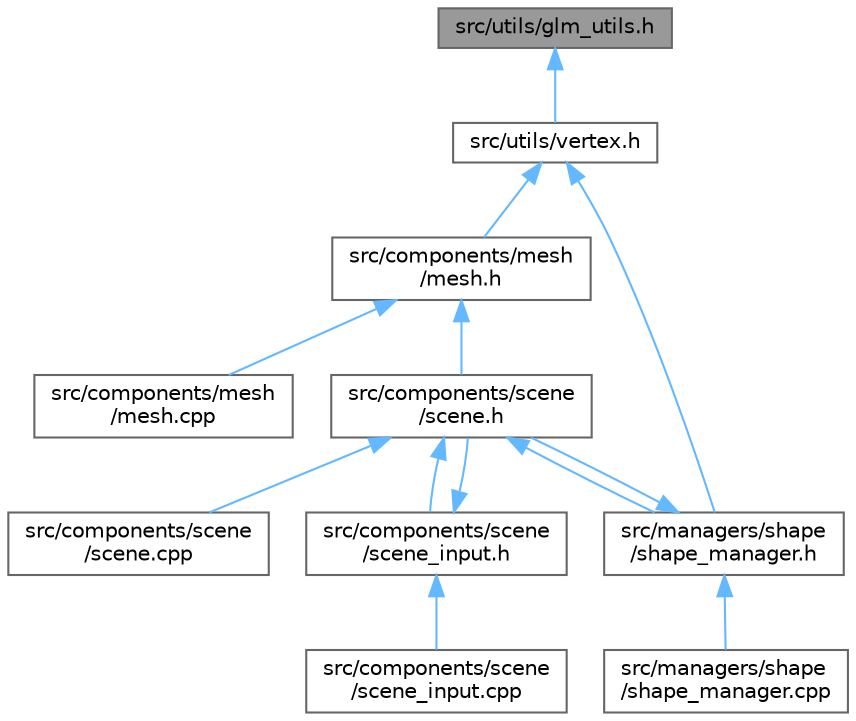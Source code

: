 digraph "src/utils/glm_utils.h"
{
 // LATEX_PDF_SIZE
  bgcolor="transparent";
  edge [fontname=Helvetica,fontsize=10,labelfontname=Helvetica,labelfontsize=10];
  node [fontname=Helvetica,fontsize=10,shape=box,height=0.2,width=0.4];
  Node1 [label="src/utils/glm_utils.h",height=0.2,width=0.4,color="gray40", fillcolor="grey60", style="filled", fontcolor="black",tooltip=" "];
  Node1 -> Node2 [dir="back",color="steelblue1",style="solid"];
  Node2 [label="src/utils/vertex.h",height=0.2,width=0.4,color="grey40", fillcolor="white", style="filled",URL="$vertex_8h.html",tooltip=" "];
  Node2 -> Node3 [dir="back",color="steelblue1",style="solid"];
  Node3 [label="src/components/mesh\l/mesh.h",height=0.2,width=0.4,color="grey40", fillcolor="white", style="filled",URL="$mesh_8h.html",tooltip=" "];
  Node3 -> Node4 [dir="back",color="steelblue1",style="solid"];
  Node4 [label="src/components/mesh\l/mesh.cpp",height=0.2,width=0.4,color="grey40", fillcolor="white", style="filled",URL="$mesh_8cpp.html",tooltip=" "];
  Node3 -> Node5 [dir="back",color="steelblue1",style="solid"];
  Node5 [label="src/components/scene\l/scene.h",height=0.2,width=0.4,color="grey40", fillcolor="white", style="filled",URL="$scene_8h.html",tooltip=" "];
  Node5 -> Node6 [dir="back",color="steelblue1",style="solid"];
  Node6 [label="src/components/scene\l/scene.cpp",height=0.2,width=0.4,color="grey40", fillcolor="white", style="filled",URL="$scene_8cpp.html",tooltip=" "];
  Node5 -> Node7 [dir="back",color="steelblue1",style="solid"];
  Node7 [label="src/components/scene\l/scene_input.h",height=0.2,width=0.4,color="grey40", fillcolor="white", style="filled",URL="$scene__input_8h.html",tooltip=" "];
  Node7 -> Node5 [dir="back",color="steelblue1",style="solid"];
  Node7 -> Node8 [dir="back",color="steelblue1",style="solid"];
  Node8 [label="src/components/scene\l/scene_input.cpp",height=0.2,width=0.4,color="grey40", fillcolor="white", style="filled",URL="$scene__input_8cpp.html",tooltip=" "];
  Node5 -> Node9 [dir="back",color="steelblue1",style="solid"];
  Node9 [label="src/managers/shape\l/shape_manager.h",height=0.2,width=0.4,color="grey40", fillcolor="white", style="filled",URL="$shape__manager_8h.html",tooltip=" "];
  Node9 -> Node5 [dir="back",color="steelblue1",style="solid"];
  Node9 -> Node10 [dir="back",color="steelblue1",style="solid"];
  Node10 [label="src/managers/shape\l/shape_manager.cpp",height=0.2,width=0.4,color="grey40", fillcolor="white", style="filled",URL="$shape__manager_8cpp.html",tooltip=" "];
  Node2 -> Node9 [dir="back",color="steelblue1",style="solid"];
}

